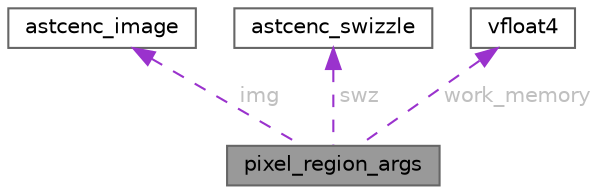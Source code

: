 digraph "pixel_region_args"
{
 // LATEX_PDF_SIZE
  bgcolor="transparent";
  edge [fontname=Helvetica,fontsize=10,labelfontname=Helvetica,labelfontsize=10];
  node [fontname=Helvetica,fontsize=10,shape=box,height=0.2,width=0.4];
  Node1 [id="Node000001",label="pixel_region_args",height=0.2,width=0.4,color="gray40", fillcolor="grey60", style="filled", fontcolor="black",tooltip="Parameter structure for compute_pixel_region_variance()."];
  Node2 -> Node1 [id="edge1_Node000001_Node000002",dir="back",color="darkorchid3",style="dashed",tooltip=" ",label=" img",fontcolor="grey" ];
  Node2 [id="Node000002",label="astcenc_image",height=0.2,width=0.4,color="gray40", fillcolor="white", style="filled",URL="$structastcenc__image.html",tooltip="An uncompressed 2D or 3D image."];
  Node3 -> Node1 [id="edge2_Node000001_Node000003",dir="back",color="darkorchid3",style="dashed",tooltip=" ",label=" swz",fontcolor="grey" ];
  Node3 [id="Node000003",label="astcenc_swizzle",height=0.2,width=0.4,color="gray40", fillcolor="white", style="filled",URL="$structastcenc__swizzle.html",tooltip="A texel component swizzle."];
  Node4 -> Node1 [id="edge3_Node000001_Node000004",dir="back",color="darkorchid3",style="dashed",tooltip=" ",label=" work_memory",fontcolor="grey" ];
  Node4 [id="Node000004",label="vfloat4",height=0.2,width=0.4,color="gray40", fillcolor="white", style="filled",URL="$structvfloat4.html",tooltip="4x32-bit vectors, implemented using Armv8-A NEON."];
}
